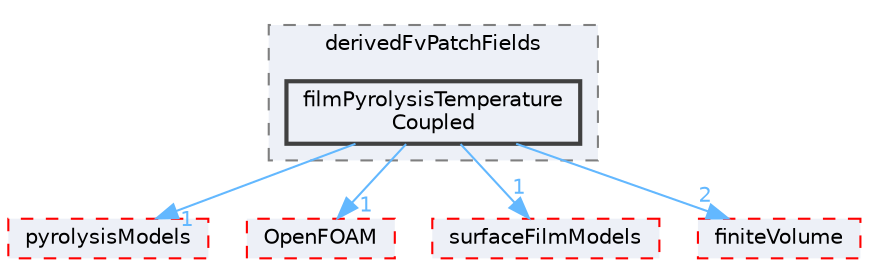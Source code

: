 digraph "src/regionModels/regionCoupling/derivedFvPatchFields/filmPyrolysisTemperatureCoupled"
{
 // LATEX_PDF_SIZE
  bgcolor="transparent";
  edge [fontname=Helvetica,fontsize=10,labelfontname=Helvetica,labelfontsize=10];
  node [fontname=Helvetica,fontsize=10,shape=box,height=0.2,width=0.4];
  compound=true
  subgraph clusterdir_a4cfb2738e85b1c7ee78dc9a7b4097d6 {
    graph [ bgcolor="#edf0f7", pencolor="grey50", label="derivedFvPatchFields", fontname=Helvetica,fontsize=10 style="filled,dashed", URL="dir_a4cfb2738e85b1c7ee78dc9a7b4097d6.html",tooltip=""]
  dir_8cbc70f537307870583a4187735f33ac [label="filmPyrolysisTemperature\lCoupled", fillcolor="#edf0f7", color="grey25", style="filled,bold", URL="dir_8cbc70f537307870583a4187735f33ac.html",tooltip=""];
  }
  dir_11cc16c52a2c1ae001c7d6462411633c [label="pyrolysisModels", fillcolor="#edf0f7", color="red", style="filled,dashed", URL="dir_11cc16c52a2c1ae001c7d6462411633c.html",tooltip=""];
  dir_c5473ff19b20e6ec4dfe5c310b3778a8 [label="OpenFOAM", fillcolor="#edf0f7", color="red", style="filled,dashed", URL="dir_c5473ff19b20e6ec4dfe5c310b3778a8.html",tooltip=""];
  dir_76cda00b2119e3ca1b811eb59fd40c16 [label="surfaceFilmModels", fillcolor="#edf0f7", color="red", style="filled,dashed", URL="dir_76cda00b2119e3ca1b811eb59fd40c16.html",tooltip=""];
  dir_9bd15774b555cf7259a6fa18f99fe99b [label="finiteVolume", fillcolor="#edf0f7", color="red", style="filled,dashed", URL="dir_9bd15774b555cf7259a6fa18f99fe99b.html",tooltip=""];
  dir_8cbc70f537307870583a4187735f33ac->dir_11cc16c52a2c1ae001c7d6462411633c [headlabel="1", labeldistance=1.5 headhref="dir_001364_003143.html" href="dir_001364_003143.html" color="steelblue1" fontcolor="steelblue1"];
  dir_8cbc70f537307870583a4187735f33ac->dir_76cda00b2119e3ca1b811eb59fd40c16 [headlabel="1", labeldistance=1.5 headhref="dir_001364_003838.html" href="dir_001364_003838.html" color="steelblue1" fontcolor="steelblue1"];
  dir_8cbc70f537307870583a4187735f33ac->dir_9bd15774b555cf7259a6fa18f99fe99b [headlabel="2", labeldistance=1.5 headhref="dir_001364_001387.html" href="dir_001364_001387.html" color="steelblue1" fontcolor="steelblue1"];
  dir_8cbc70f537307870583a4187735f33ac->dir_c5473ff19b20e6ec4dfe5c310b3778a8 [headlabel="1", labeldistance=1.5 headhref="dir_001364_002695.html" href="dir_001364_002695.html" color="steelblue1" fontcolor="steelblue1"];
}

